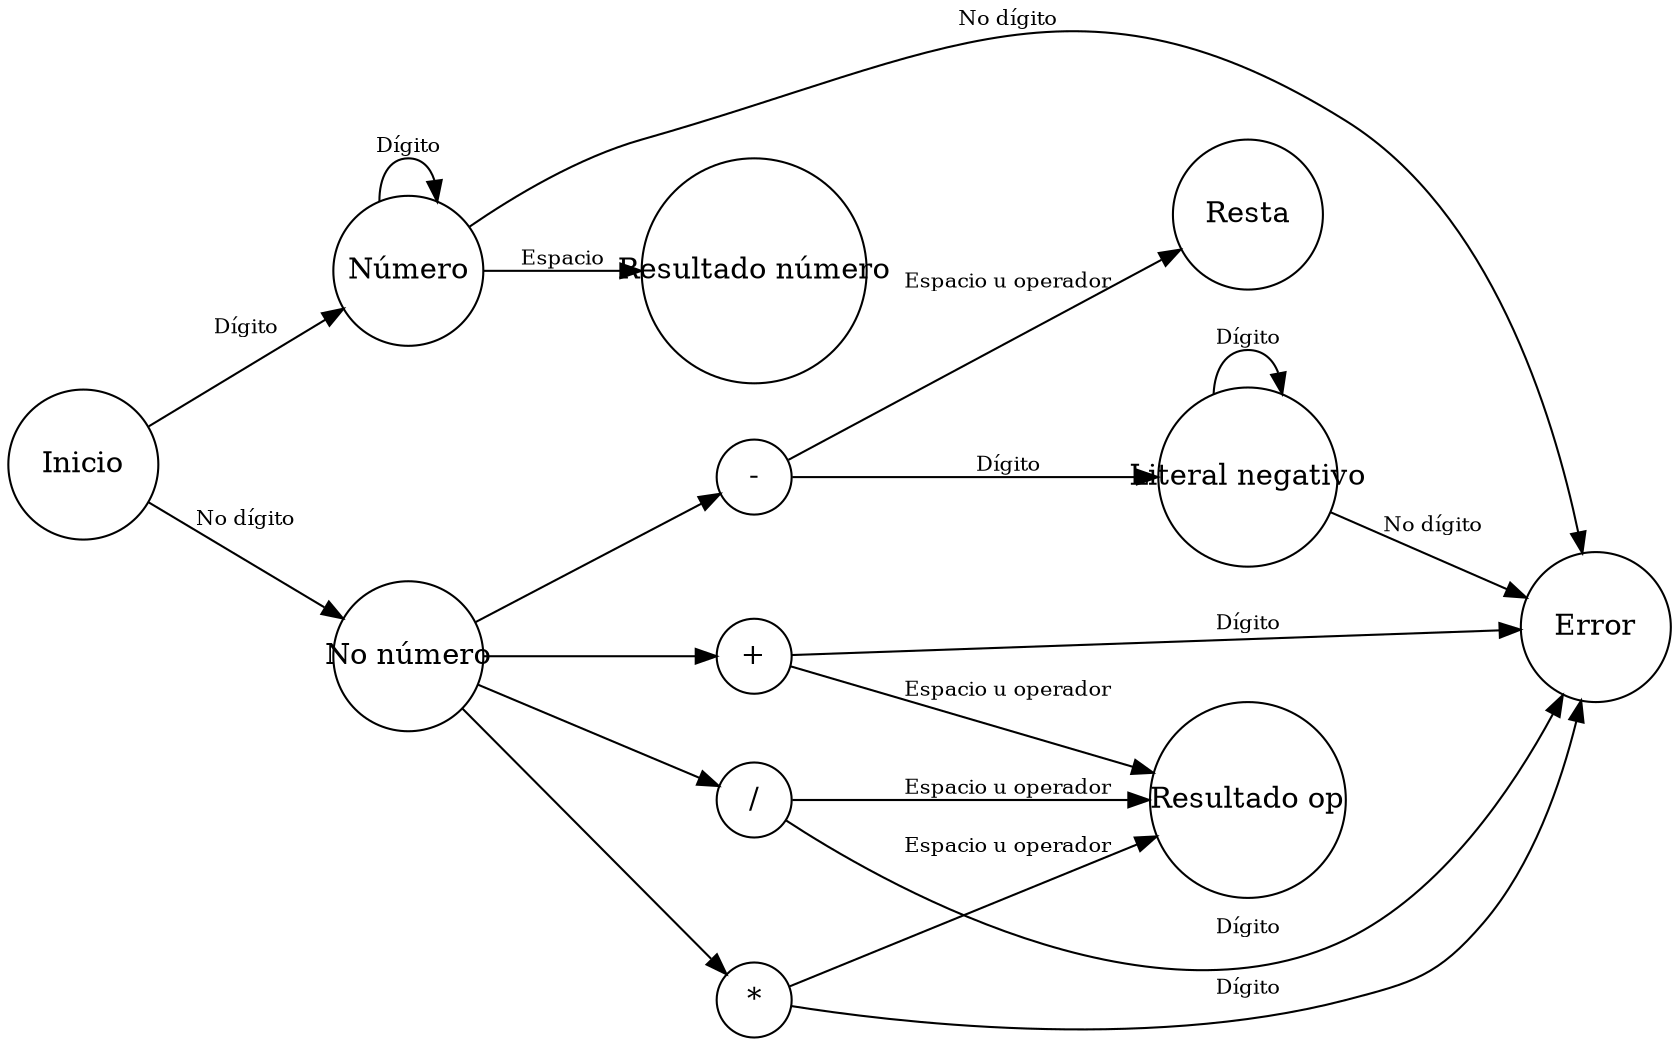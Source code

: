 digraph G {

node [shape=circle];
rankdir=LR;

I [label="Inicio",fixedsize="true",width=1, height=0.8];
Num [label="Número",fixedsize="true", width=1, height=0.8];
Nonum[label="No número",fixedsize="true", width=1, height=0.8];
Err [label="Error",fixedsize="true",width=1, height=0.8];
mas [label="+",fixedsize="true"];
por [label="*",fixedsize="true"];
div [label="/",fixedsize="true"];
res [label="-",fixedsize="true"];
Lit [label="Literal negativo",fixedsize="true", width=1.2, height=0.8];
Resta [label="Resta",fixedsize="true",width=1, height=0.8];
ResultNum [label="Resultado número",fixedsize="true",width=1.5, height=0.8];
ResultOp [label="Resultado op",fixedsize="true",width=1.3, height=0.8];

I -> Num [label="Dígito", fontsize="10"];
Num -> Err [label = "No dígito", labeldistance="1" , fontsize="10"];
Num -> Num [label = "Dígito", labeldistance="1" ,fontsize="10"];
I -> Nonum [label = "No dígito" ,fontsize="10"];
Nonum -> mas []
Nonum -> por []
Nonum -> div []
Nonum -> res []
res -> Lit [label = "Dígito" ,fontsize="10"]
res -> Resta [label = "Espacio u operador" ,fontsize="10"]
mas -> Err [label = "Dígito",fontsize="10"]
por -> Err [label = "Dígito",fontsize="10"]
div -> Err [label = "Dígito",fontsize="10"]
Lit -> Err [label = "No dígito",fontsize="10"]
Lit -> Lit [label = "Dígito", labeldistance="1" ,fontsize="10"];
Num -> ResultNum [label = "Espacio",fontsize="10"]

mas -> ResultOp [label = "Espacio u operador",fontsize="10"]
por -> ResultOp [label = "Espacio u operador",fontsize="10"]
div -> ResultOp [label = "Espacio u operador",fontsize="10"]


}